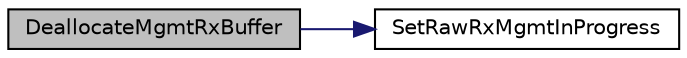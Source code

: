 digraph "DeallocateMgmtRxBuffer"
{
  edge [fontname="Helvetica",fontsize="10",labelfontname="Helvetica",labelfontsize="10"];
  node [fontname="Helvetica",fontsize="10",shape=record];
  rankdir="LR";
  Node1 [label="DeallocateMgmtRxBuffer",height=0.2,width=0.4,color="black", fillcolor="grey75", style="filled", fontcolor="black"];
  Node1 -> Node2 [color="midnightblue",fontsize="10",style="solid",fontname="Helvetica"];
  Node2 [label="SetRawRxMgmtInProgress",height=0.2,width=0.4,color="black", fillcolor="white", style="filled",URL="$_w_f_raw_8h.html#a6539d1b42f7a5873ebfe9486e8ec961b"];
}
